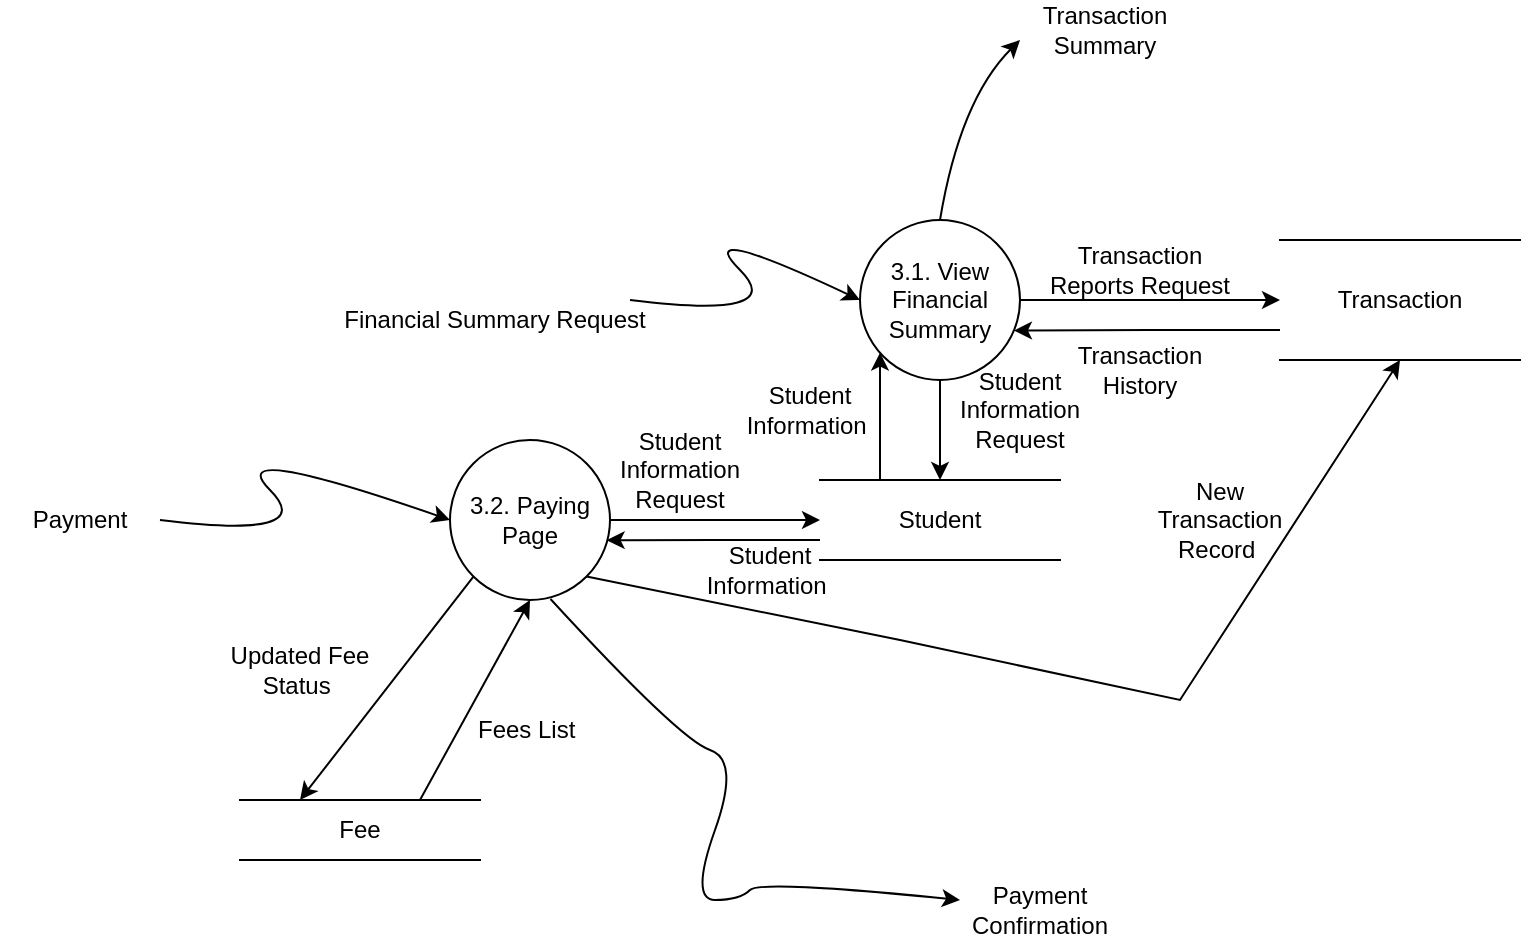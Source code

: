 <mxfile version="28.2.8">
  <diagram name="Page-1" id="U8B4osOjnHcBX_VdCc79">
    <mxGraphModel grid="1" page="1" gridSize="10" guides="1" tooltips="1" connect="1" arrows="1" fold="1" pageScale="1" pageWidth="850" pageHeight="1100" math="0" shadow="0">
      <root>
        <mxCell id="0" />
        <mxCell id="1" parent="0" />
        <mxCell id="sS6YEZVTCWvvT9ZWCGsS-17" style="edgeStyle=orthogonalEdgeStyle;rounded=0;orthogonalLoop=1;jettySize=auto;html=1;" edge="1" parent="1" source="sS6YEZVTCWvvT9ZWCGsS-1" target="sS6YEZVTCWvvT9ZWCGsS-6">
          <mxGeometry relative="1" as="geometry" />
        </mxCell>
        <mxCell id="sS6YEZVTCWvvT9ZWCGsS-51" value="" style="edgeStyle=orthogonalEdgeStyle;rounded=0;orthogonalLoop=1;jettySize=auto;html=1;" edge="1" parent="1" source="sS6YEZVTCWvvT9ZWCGsS-1" target="sS6YEZVTCWvvT9ZWCGsS-50">
          <mxGeometry relative="1" as="geometry" />
        </mxCell>
        <mxCell id="sS6YEZVTCWvvT9ZWCGsS-1" value="3.1. View Financial Summary" style="ellipse;whiteSpace=wrap;html=1;aspect=fixed;" vertex="1" parent="1">
          <mxGeometry x="450" y="310" width="80" height="80" as="geometry" />
        </mxCell>
        <mxCell id="sS6YEZVTCWvvT9ZWCGsS-58" style="edgeStyle=orthogonalEdgeStyle;rounded=0;orthogonalLoop=1;jettySize=auto;html=1;entryX=0;entryY=0.5;entryDx=0;entryDy=0;" edge="1" parent="1" source="sS6YEZVTCWvvT9ZWCGsS-2" target="sS6YEZVTCWvvT9ZWCGsS-50">
          <mxGeometry relative="1" as="geometry" />
        </mxCell>
        <mxCell id="sS6YEZVTCWvvT9ZWCGsS-2" value="3.2. Paying Page" style="ellipse;whiteSpace=wrap;html=1;aspect=fixed;" vertex="1" parent="1">
          <mxGeometry x="245" y="420" width="80" height="80" as="geometry" />
        </mxCell>
        <mxCell id="sS6YEZVTCWvvT9ZWCGsS-3" value="" style="curved=1;endArrow=classic;html=1;rounded=0;entryX=0;entryY=0.5;entryDx=0;entryDy=0;" edge="1" parent="1" target="sS6YEZVTCWvvT9ZWCGsS-2">
          <mxGeometry width="50" height="50" relative="1" as="geometry">
            <mxPoint x="100" y="460" as="sourcePoint" />
            <mxPoint x="180" y="420" as="targetPoint" />
            <Array as="points">
              <mxPoint x="180" y="470" />
              <mxPoint x="130" y="420" />
            </Array>
          </mxGeometry>
        </mxCell>
        <mxCell id="sS6YEZVTCWvvT9ZWCGsS-5" value="Fee" style="shape=partialRectangle;whiteSpace=wrap;html=1;left=0;right=0;fillColor=none;" vertex="1" parent="1">
          <mxGeometry x="140" y="600" width="120" height="30" as="geometry" />
        </mxCell>
        <mxCell id="sS6YEZVTCWvvT9ZWCGsS-6" value="Transaction" style="shape=partialRectangle;whiteSpace=wrap;html=1;left=0;right=0;fillColor=none;" vertex="1" parent="1">
          <mxGeometry x="660" y="320" width="120" height="60" as="geometry" />
        </mxCell>
        <mxCell id="sS6YEZVTCWvvT9ZWCGsS-7" value="" style="endArrow=classic;html=1;rounded=0;entryX=0.25;entryY=0;entryDx=0;entryDy=0;exitX=0;exitY=1;exitDx=0;exitDy=0;" edge="1" parent="1" source="sS6YEZVTCWvvT9ZWCGsS-2" target="sS6YEZVTCWvvT9ZWCGsS-5">
          <mxGeometry width="50" height="50" relative="1" as="geometry">
            <mxPoint x="350" y="500" as="sourcePoint" />
            <mxPoint x="400" y="450" as="targetPoint" />
          </mxGeometry>
        </mxCell>
        <mxCell id="sS6YEZVTCWvvT9ZWCGsS-9" value="Payment Confirmation" style="text;html=1;whiteSpace=wrap;strokeColor=none;fillColor=none;align=center;verticalAlign=middle;rounded=0;" vertex="1" parent="1">
          <mxGeometry x="510" y="640" width="60" height="30" as="geometry" />
        </mxCell>
        <mxCell id="sS6YEZVTCWvvT9ZWCGsS-14" value="Transaction Summary" style="text;html=1;whiteSpace=wrap;strokeColor=none;fillColor=none;align=center;verticalAlign=middle;rounded=0;" vertex="1" parent="1">
          <mxGeometry x="520" y="200" width="105" height="30" as="geometry" />
        </mxCell>
        <mxCell id="sS6YEZVTCWvvT9ZWCGsS-16" value="" style="curved=1;endArrow=classic;html=1;rounded=0;entryX=0;entryY=0.5;entryDx=0;entryDy=0;" edge="1" parent="1" target="sS6YEZVTCWvvT9ZWCGsS-1">
          <mxGeometry width="50" height="50" relative="1" as="geometry">
            <mxPoint x="335" y="350" as="sourcePoint" />
            <mxPoint x="480" y="350" as="targetPoint" />
            <Array as="points">
              <mxPoint x="415" y="360" />
              <mxPoint x="365" y="310" />
            </Array>
          </mxGeometry>
        </mxCell>
        <mxCell id="sS6YEZVTCWvvT9ZWCGsS-18" value="Transaction Reports Request" style="text;html=1;whiteSpace=wrap;strokeColor=none;fillColor=none;align=center;verticalAlign=middle;rounded=0;" vertex="1" parent="1">
          <mxGeometry x="540" y="320" width="100" height="30" as="geometry" />
        </mxCell>
        <mxCell id="sS6YEZVTCWvvT9ZWCGsS-19" value="Transaction History" style="text;html=1;whiteSpace=wrap;strokeColor=none;fillColor=none;align=center;verticalAlign=middle;rounded=0;" vertex="1" parent="1">
          <mxGeometry x="540" y="370" width="100" height="30" as="geometry" />
        </mxCell>
        <mxCell id="sS6YEZVTCWvvT9ZWCGsS-20" style="edgeStyle=orthogonalEdgeStyle;rounded=0;orthogonalLoop=1;jettySize=auto;html=1;exitX=0;exitY=0.75;exitDx=0;exitDy=0;entryX=0.962;entryY=0.691;entryDx=0;entryDy=0;entryPerimeter=0;" edge="1" parent="1" source="sS6YEZVTCWvvT9ZWCGsS-6" target="sS6YEZVTCWvvT9ZWCGsS-1">
          <mxGeometry relative="1" as="geometry">
            <mxPoint x="390" y="459.83" as="sourcePoint" />
            <mxPoint x="510" y="459.83" as="targetPoint" />
          </mxGeometry>
        </mxCell>
        <mxCell id="sS6YEZVTCWvvT9ZWCGsS-22" value="" style="curved=1;endArrow=classic;html=1;rounded=0;exitX=0.5;exitY=0;exitDx=0;exitDy=0;" edge="1" parent="1" source="sS6YEZVTCWvvT9ZWCGsS-1">
          <mxGeometry width="50" height="50" relative="1" as="geometry">
            <mxPoint x="550" y="250" as="sourcePoint" />
            <mxPoint x="530" y="220" as="targetPoint" />
            <Array as="points">
              <mxPoint x="500" y="250" />
            </Array>
          </mxGeometry>
        </mxCell>
        <mxCell id="sS6YEZVTCWvvT9ZWCGsS-23" value="Financial Summary Request" style="text;html=1;whiteSpace=wrap;strokeColor=none;fillColor=none;align=center;verticalAlign=middle;rounded=0;" vertex="1" parent="1">
          <mxGeometry x="190" y="345" width="155" height="30" as="geometry" />
        </mxCell>
        <mxCell id="sS6YEZVTCWvvT9ZWCGsS-49" value="Payment" style="text;html=1;whiteSpace=wrap;strokeColor=none;fillColor=none;align=center;verticalAlign=middle;rounded=0;" vertex="1" parent="1">
          <mxGeometry x="20" y="445" width="80" height="30" as="geometry" />
        </mxCell>
        <mxCell id="sS6YEZVTCWvvT9ZWCGsS-50" value="Student" style="shape=partialRectangle;whiteSpace=wrap;html=1;left=0;right=0;fillColor=none;" vertex="1" parent="1">
          <mxGeometry x="430" y="440" width="120" height="40" as="geometry" />
        </mxCell>
        <mxCell id="sS6YEZVTCWvvT9ZWCGsS-52" value="Student Information Request" style="text;html=1;whiteSpace=wrap;strokeColor=none;fillColor=none;align=center;verticalAlign=middle;rounded=0;" vertex="1" parent="1">
          <mxGeometry x="500" y="390" width="60" height="30" as="geometry" />
        </mxCell>
        <mxCell id="sS6YEZVTCWvvT9ZWCGsS-53" value="Student Information&amp;nbsp;" style="text;html=1;whiteSpace=wrap;strokeColor=none;fillColor=none;align=center;verticalAlign=middle;rounded=0;" vertex="1" parent="1">
          <mxGeometry x="395" y="390" width="60" height="30" as="geometry" />
        </mxCell>
        <mxCell id="sS6YEZVTCWvvT9ZWCGsS-57" value="" style="edgeStyle=orthogonalEdgeStyle;rounded=0;orthogonalLoop=1;jettySize=auto;html=1;exitX=0.25;exitY=0;exitDx=0;exitDy=0;entryX=0.125;entryY=0.829;entryDx=0;entryDy=0;entryPerimeter=0;" edge="1" parent="1" source="sS6YEZVTCWvvT9ZWCGsS-50" target="sS6YEZVTCWvvT9ZWCGsS-1">
          <mxGeometry relative="1" as="geometry">
            <mxPoint x="409.76" y="435" as="sourcePoint" />
            <mxPoint x="409.76" y="485" as="targetPoint" />
          </mxGeometry>
        </mxCell>
        <mxCell id="sS6YEZVTCWvvT9ZWCGsS-59" value="Student Information Request" style="text;html=1;whiteSpace=wrap;strokeColor=none;fillColor=none;align=center;verticalAlign=middle;rounded=0;" vertex="1" parent="1">
          <mxGeometry x="310" y="420" width="100" height="30" as="geometry" />
        </mxCell>
        <mxCell id="sS6YEZVTCWvvT9ZWCGsS-62" style="edgeStyle=orthogonalEdgeStyle;rounded=0;orthogonalLoop=1;jettySize=auto;html=1;exitX=0;exitY=0.75;exitDx=0;exitDy=0;entryX=0.979;entryY=0.626;entryDx=0;entryDy=0;entryPerimeter=0;" edge="1" parent="1" source="sS6YEZVTCWvvT9ZWCGsS-50" target="sS6YEZVTCWvvT9ZWCGsS-2">
          <mxGeometry relative="1" as="geometry">
            <mxPoint x="330" y="470" as="targetPoint" />
          </mxGeometry>
        </mxCell>
        <mxCell id="sS6YEZVTCWvvT9ZWCGsS-63" value="Student Information&amp;nbsp;" style="text;html=1;whiteSpace=wrap;strokeColor=none;fillColor=none;align=center;verticalAlign=middle;rounded=0;" vertex="1" parent="1">
          <mxGeometry x="360" y="470" width="90" height="30" as="geometry" />
        </mxCell>
        <mxCell id="sS6YEZVTCWvvT9ZWCGsS-65" value="" style="curved=1;endArrow=classic;html=1;rounded=0;exitX=0.628;exitY=0.994;exitDx=0;exitDy=0;exitPerimeter=0;" edge="1" parent="1" source="sS6YEZVTCWvvT9ZWCGsS-2">
          <mxGeometry width="50" height="50" relative="1" as="geometry">
            <mxPoint x="375" y="630" as="sourcePoint" />
            <mxPoint x="500" y="650" as="targetPoint" />
            <Array as="points">
              <mxPoint x="360" y="570" />
              <mxPoint x="390" y="580" />
              <mxPoint x="365" y="650" />
              <mxPoint x="390" y="650" />
              <mxPoint x="400" y="640" />
            </Array>
          </mxGeometry>
        </mxCell>
        <mxCell id="sS6YEZVTCWvvT9ZWCGsS-67" value="" style="endArrow=classic;html=1;rounded=0;entryX=0.5;entryY=1;entryDx=0;entryDy=0;exitX=0.75;exitY=0;exitDx=0;exitDy=0;" edge="1" parent="1" source="sS6YEZVTCWvvT9ZWCGsS-5" target="sS6YEZVTCWvvT9ZWCGsS-2">
          <mxGeometry width="50" height="50" relative="1" as="geometry">
            <mxPoint x="295" y="510" as="sourcePoint" />
            <mxPoint x="180" y="610" as="targetPoint" />
          </mxGeometry>
        </mxCell>
        <mxCell id="sS6YEZVTCWvvT9ZWCGsS-69" value="" style="endArrow=classic;html=1;rounded=0;entryX=0.5;entryY=1;entryDx=0;entryDy=0;exitX=1;exitY=1;exitDx=0;exitDy=0;" edge="1" parent="1" source="sS6YEZVTCWvvT9ZWCGsS-2" target="sS6YEZVTCWvvT9ZWCGsS-6">
          <mxGeometry width="50" height="50" relative="1" as="geometry">
            <mxPoint x="440" y="570" as="sourcePoint" />
            <mxPoint x="490" y="560" as="targetPoint" />
            <Array as="points">
              <mxPoint x="470" y="520" />
              <mxPoint x="610" y="550" />
            </Array>
          </mxGeometry>
        </mxCell>
        <mxCell id="sS6YEZVTCWvvT9ZWCGsS-70" value="New Transaction Record&amp;nbsp;" style="text;html=1;whiteSpace=wrap;strokeColor=none;fillColor=none;align=center;verticalAlign=middle;rounded=0;" vertex="1" parent="1">
          <mxGeometry x="600" y="445" width="60" height="30" as="geometry" />
        </mxCell>
        <mxCell id="sS6YEZVTCWvvT9ZWCGsS-76" value="Updated&amp;nbsp;Fee Status&amp;nbsp;" style="text;html=1;whiteSpace=wrap;strokeColor=none;fillColor=none;align=center;verticalAlign=middle;rounded=0;" vertex="1" parent="1">
          <mxGeometry x="130" y="520" width="80" height="30" as="geometry" />
        </mxCell>
        <mxCell id="sS6YEZVTCWvvT9ZWCGsS-77" value="Fees List&amp;nbsp;" style="text;html=1;whiteSpace=wrap;strokeColor=none;fillColor=none;align=center;verticalAlign=middle;rounded=0;" vertex="1" parent="1">
          <mxGeometry x="245" y="550" width="80" height="30" as="geometry" />
        </mxCell>
      </root>
    </mxGraphModel>
  </diagram>
</mxfile>
